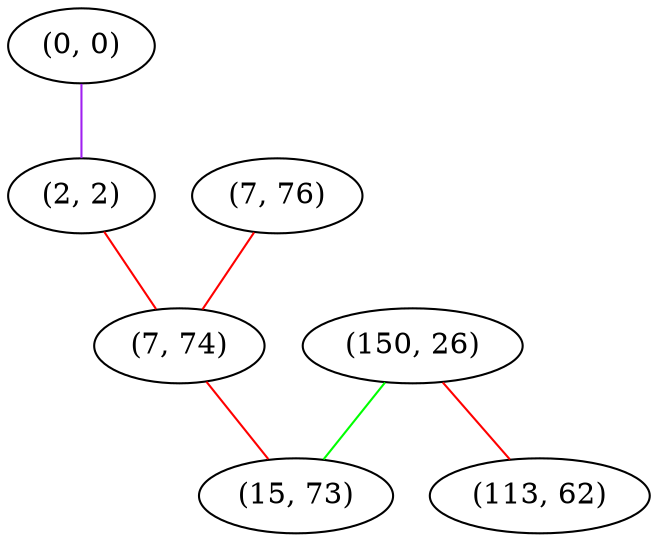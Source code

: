 graph "" {
"(0, 0)";
"(7, 76)";
"(150, 26)";
"(113, 62)";
"(2, 2)";
"(7, 74)";
"(15, 73)";
"(0, 0)" -- "(2, 2)"  [color=purple, key=0, weight=4];
"(7, 76)" -- "(7, 74)"  [color=red, key=0, weight=1];
"(150, 26)" -- "(113, 62)"  [color=red, key=0, weight=1];
"(150, 26)" -- "(15, 73)"  [color=green, key=0, weight=2];
"(2, 2)" -- "(7, 74)"  [color=red, key=0, weight=1];
"(7, 74)" -- "(15, 73)"  [color=red, key=0, weight=1];
}
